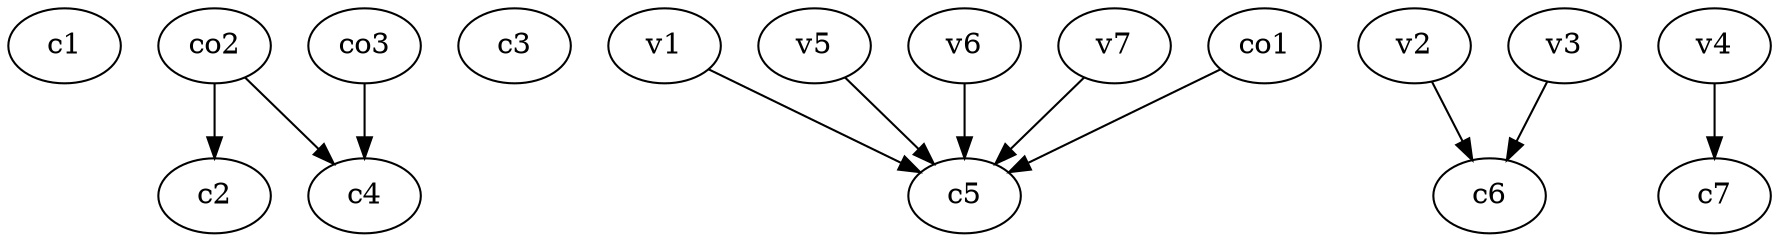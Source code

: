 strict digraph  {
c1;
c2;
c3;
c4;
c5;
c6;
c7;
v1;
v2;
v3;
v4;
v5;
v6;
v7;
co1;
co2;
co3;
v1 -> c5  [weight=1];
v2 -> c6  [weight=1];
v3 -> c6  [weight=1];
v4 -> c7  [weight=1];
v5 -> c5  [weight=1];
v6 -> c5  [weight=1];
v7 -> c5  [weight=1];
co1 -> c5  [weight=1];
co2 -> c4  [weight=1];
co2 -> c2  [weight=1];
co3 -> c4  [weight=1];
}

